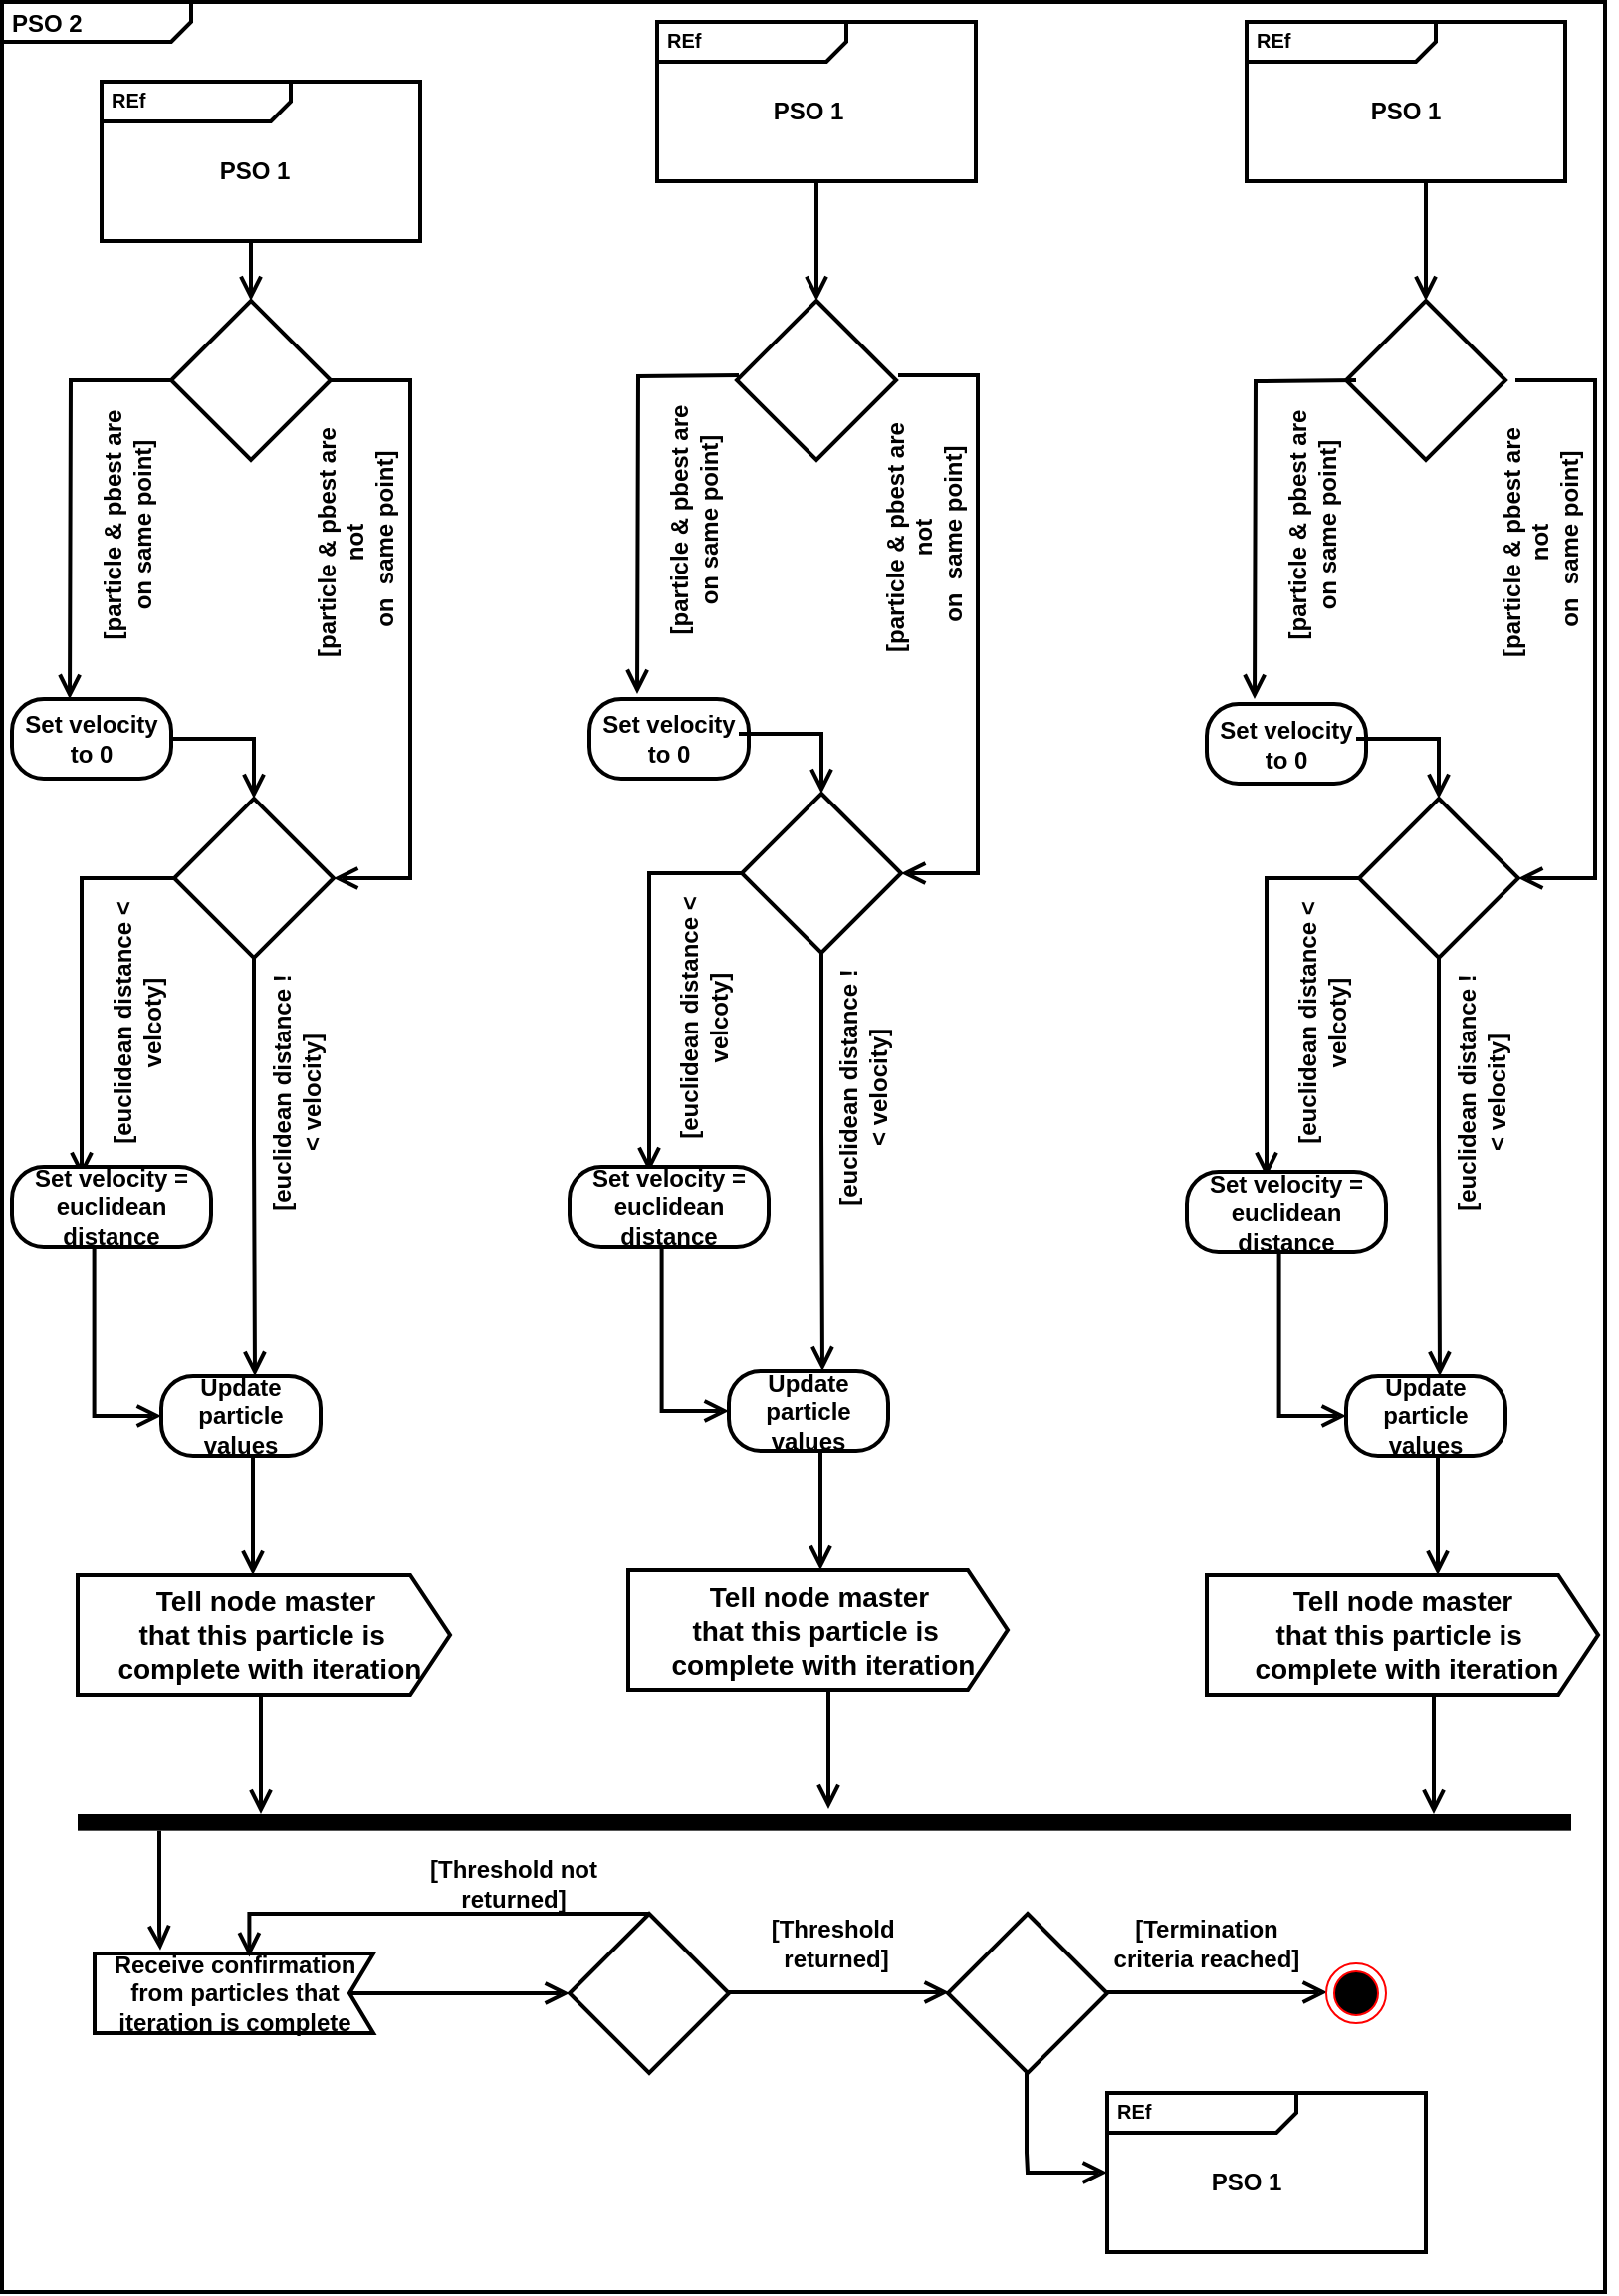 <mxfile version="15.9.1" type="github">
  <diagram id="xlOCqbv3J9YG_qh07RI9" name="Page-1">
    <mxGraphModel dx="1038" dy="547" grid="1" gridSize="10" guides="1" tooltips="1" connect="1" arrows="1" fold="1" page="1" pageScale="1" pageWidth="827" pageHeight="1169" math="0" shadow="0">
      <root>
        <mxCell id="0" />
        <mxCell id="1" parent="0" />
        <mxCell id="pi3bbSPv9wK64zZ6astG-84" value="&lt;p style=&quot;margin: 0px ; margin-top: 4px ; margin-left: 5px ; text-align: left&quot;&gt;&lt;b&gt;PSO 2&lt;/b&gt;&lt;/p&gt;" style="html=1;shape=mxgraph.sysml.package;overflow=fill;labelX=95;align=left;spacingLeft=5;verticalAlign=top;spacingTop=-3;strokeWidth=2;" vertex="1" parent="1">
          <mxGeometry x="5" y="10" width="805" height="1150" as="geometry" />
        </mxCell>
        <mxCell id="xODYXfQhKV8Ah3ee-2qh-1" value="" style="rhombus;whiteSpace=wrap;html=1;strokeWidth=2;" parent="1" vertex="1">
          <mxGeometry x="90" y="160" width="80" height="80" as="geometry" />
        </mxCell>
        <mxCell id="xODYXfQhKV8Ah3ee-2qh-2" value="" style="rhombus;whiteSpace=wrap;html=1;strokeWidth=2;" parent="1" vertex="1">
          <mxGeometry x="374" y="160" width="80" height="80" as="geometry" />
        </mxCell>
        <mxCell id="xODYXfQhKV8Ah3ee-2qh-3" value="" style="rhombus;whiteSpace=wrap;html=1;strokeWidth=2;" parent="1" vertex="1">
          <mxGeometry x="680" y="160" width="80" height="80" as="geometry" />
        </mxCell>
        <mxCell id="xODYXfQhKV8Ah3ee-2qh-4" value="" style="edgeStyle=orthogonalEdgeStyle;html=1;verticalAlign=bottom;endArrow=open;endSize=8;strokeColor=#000000;rounded=0;exitX=0;exitY=0.5;exitDx=0;exitDy=0;strokeWidth=2;" parent="1" source="xODYXfQhKV8Ah3ee-2qh-1" edge="1">
          <mxGeometry relative="1" as="geometry">
            <mxPoint x="39" y="360" as="targetPoint" />
            <mxPoint x="39" y="750" as="sourcePoint" />
          </mxGeometry>
        </mxCell>
        <mxCell id="xODYXfQhKV8Ah3ee-2qh-5" value="" style="edgeStyle=orthogonalEdgeStyle;html=1;verticalAlign=bottom;endArrow=open;endSize=8;strokeColor=#000000;rounded=0;exitX=1;exitY=0.5;exitDx=0;exitDy=0;strokeWidth=2;entryX=1;entryY=0.5;entryDx=0;entryDy=0;" parent="1" source="xODYXfQhKV8Ah3ee-2qh-1" target="xODYXfQhKV8Ah3ee-2qh-18" edge="1">
          <mxGeometry relative="1" as="geometry">
            <mxPoint x="180" y="990" as="targetPoint" />
            <mxPoint x="240" y="750" as="sourcePoint" />
            <Array as="points">
              <mxPoint x="210" y="200" />
              <mxPoint x="210" y="450" />
            </Array>
          </mxGeometry>
        </mxCell>
        <mxCell id="xODYXfQhKV8Ah3ee-2qh-10" value="&lt;b&gt;[particle &amp;amp; pbest are on same point]&lt;/b&gt;" style="text;html=1;strokeColor=none;fillColor=none;align=center;verticalAlign=middle;whiteSpace=wrap;rounded=0;rotation=270;" parent="1" vertex="1">
          <mxGeometry x="5" y="250" width="125" height="45" as="geometry" />
        </mxCell>
        <mxCell id="xODYXfQhKV8Ah3ee-2qh-13" value="&lt;b&gt;[particle &amp;amp; pbest are not&lt;br&gt;&amp;nbsp;on&amp;nbsp; same point]&lt;/b&gt;" style="text;html=1;strokeColor=none;fillColor=none;align=center;verticalAlign=middle;whiteSpace=wrap;rounded=0;rotation=270;" parent="1" vertex="1">
          <mxGeometry x="120" y="260" width="125" height="42.5" as="geometry" />
        </mxCell>
        <mxCell id="xODYXfQhKV8Ah3ee-2qh-16" value="&lt;b&gt;Set velocity to 0&lt;/b&gt;" style="rounded=1;whiteSpace=wrap;html=1;arcSize=40;fontColor=#000000;fillColor=#FFFFFF;strokeColor=#000000;strokeWidth=2;" parent="1" vertex="1">
          <mxGeometry x="10" y="360" width="80" height="40" as="geometry" />
        </mxCell>
        <mxCell id="xODYXfQhKV8Ah3ee-2qh-17" value="" style="edgeStyle=orthogonalEdgeStyle;html=1;verticalAlign=bottom;endArrow=open;endSize=8;strokeColor=#000000;rounded=0;exitX=1;exitY=0.5;exitDx=0;exitDy=0;strokeWidth=2;entryX=0.5;entryY=0;entryDx=0;entryDy=0;" parent="1" source="xODYXfQhKV8Ah3ee-2qh-16" target="xODYXfQhKV8Ah3ee-2qh-18" edge="1">
          <mxGeometry relative="1" as="geometry">
            <mxPoint x="130" y="380" as="targetPoint" />
            <mxPoint x="93" y="970" as="sourcePoint" />
            <Array as="points">
              <mxPoint x="132" y="380" />
            </Array>
          </mxGeometry>
        </mxCell>
        <mxCell id="xODYXfQhKV8Ah3ee-2qh-18" value="" style="rhombus;whiteSpace=wrap;html=1;strokeWidth=2;" parent="1" vertex="1">
          <mxGeometry x="91.5" y="410" width="80" height="80" as="geometry" />
        </mxCell>
        <mxCell id="xODYXfQhKV8Ah3ee-2qh-19" value="" style="edgeStyle=orthogonalEdgeStyle;html=1;verticalAlign=bottom;endArrow=open;endSize=8;strokeColor=#000000;rounded=0;strokeWidth=2;exitX=0;exitY=0.5;exitDx=0;exitDy=0;" parent="1" source="xODYXfQhKV8Ah3ee-2qh-18" edge="1">
          <mxGeometry relative="1" as="geometry">
            <mxPoint x="45" y="600" as="targetPoint" />
            <mxPoint x="124" y="720" as="sourcePoint" />
            <Array as="points">
              <mxPoint x="45" y="450" />
            </Array>
          </mxGeometry>
        </mxCell>
        <mxCell id="xODYXfQhKV8Ah3ee-2qh-20" value="&lt;b&gt;[euclidean distance &amp;lt; velcoty]&lt;/b&gt;" style="text;html=1;strokeColor=none;fillColor=none;align=center;verticalAlign=middle;whiteSpace=wrap;rounded=0;rotation=270;" parent="1" vertex="1">
          <mxGeometry x="10" y="500" width="125" height="45" as="geometry" />
        </mxCell>
        <mxCell id="xODYXfQhKV8Ah3ee-2qh-21" value="&lt;b&gt;Set velocity = euclidean distance&lt;/b&gt;" style="rounded=1;whiteSpace=wrap;html=1;arcSize=40;fontColor=#000000;fillColor=#FFFFFF;strokeColor=#000000;strokeWidth=2;" parent="1" vertex="1">
          <mxGeometry x="10" y="595" width="100" height="40" as="geometry" />
        </mxCell>
        <mxCell id="xODYXfQhKV8Ah3ee-2qh-23" value="&lt;b&gt;Update particle values&lt;/b&gt;" style="rounded=1;whiteSpace=wrap;html=1;arcSize=40;fontColor=#000000;fillColor=#FFFFFF;strokeColor=#000000;strokeWidth=2;" parent="1" vertex="1">
          <mxGeometry x="85" y="700" width="80" height="40" as="geometry" />
        </mxCell>
        <mxCell id="xODYXfQhKV8Ah3ee-2qh-24" value="" style="edgeStyle=orthogonalEdgeStyle;html=1;verticalAlign=bottom;endArrow=open;endSize=8;strokeColor=#000000;rounded=0;strokeWidth=2;exitX=0.5;exitY=1;exitDx=0;exitDy=0;" parent="1" source="xODYXfQhKV8Ah3ee-2qh-18" edge="1">
          <mxGeometry relative="1" as="geometry">
            <mxPoint x="132" y="700" as="targetPoint" />
            <mxPoint x="110" y="570" as="sourcePoint" />
            <Array as="points">
              <mxPoint x="132" y="580" />
              <mxPoint x="132" y="580" />
            </Array>
          </mxGeometry>
        </mxCell>
        <mxCell id="xODYXfQhKV8Ah3ee-2qh-25" value="&lt;p style=&quot;margin: 0px ; margin-top: 4px ; margin-left: 5px ; text-align: left&quot;&gt;&lt;b&gt;REf&amp;nbsp;&lt;/b&gt;&lt;/p&gt;" style="html=1;shape=mxgraph.sysml.package;overflow=fill;labelX=95;align=left;spacingLeft=5;verticalAlign=top;spacingTop=-3;fontSize=10;strokeColor=#000000;strokeWidth=2;fillColor=#FFFFFF;" parent="1" vertex="1">
          <mxGeometry x="55" y="50" width="160" height="80" as="geometry" />
        </mxCell>
        <mxCell id="xODYXfQhKV8Ah3ee-2qh-26" value="&lt;p style=&quot;margin: 0px ; margin-top: 4px ; margin-left: 5px ; text-align: left&quot;&gt;&lt;b&gt;REf&amp;nbsp;&lt;/b&gt;&lt;/p&gt;" style="html=1;shape=mxgraph.sysml.package;overflow=fill;labelX=95;align=left;spacingLeft=5;verticalAlign=top;spacingTop=-3;fontSize=10;strokeColor=#000000;strokeWidth=2;fillColor=#FFFFFF;" parent="1" vertex="1">
          <mxGeometry x="334" y="20" width="160" height="80" as="geometry" />
        </mxCell>
        <mxCell id="xODYXfQhKV8Ah3ee-2qh-27" value="&lt;p style=&quot;margin: 0px ; margin-top: 4px ; margin-left: 5px ; text-align: left&quot;&gt;&lt;b&gt;REf&amp;nbsp;&lt;/b&gt;&lt;/p&gt;" style="html=1;shape=mxgraph.sysml.package;overflow=fill;labelX=95;align=left;spacingLeft=5;verticalAlign=top;spacingTop=-3;fontSize=10;strokeColor=#000000;strokeWidth=2;fillColor=#FFFFFF;" parent="1" vertex="1">
          <mxGeometry x="630" y="20" width="160" height="80" as="geometry" />
        </mxCell>
        <mxCell id="xODYXfQhKV8Ah3ee-2qh-28" value="&lt;b&gt;PSO 1&lt;/b&gt;" style="text;html=1;strokeColor=none;fillColor=none;align=center;verticalAlign=middle;whiteSpace=wrap;rounded=0;" parent="1" vertex="1">
          <mxGeometry x="101.5" y="80" width="60" height="30" as="geometry" />
        </mxCell>
        <mxCell id="xODYXfQhKV8Ah3ee-2qh-29" value="&lt;b&gt;PSO 1&lt;/b&gt;" style="text;html=1;strokeColor=none;fillColor=none;align=center;verticalAlign=middle;whiteSpace=wrap;rounded=0;" parent="1" vertex="1">
          <mxGeometry x="380" y="50" width="60" height="30" as="geometry" />
        </mxCell>
        <mxCell id="xODYXfQhKV8Ah3ee-2qh-30" value="&lt;b&gt;PSO 1&lt;/b&gt;" style="text;html=1;strokeColor=none;fillColor=none;align=center;verticalAlign=middle;whiteSpace=wrap;rounded=0;" parent="1" vertex="1">
          <mxGeometry x="680" y="50" width="60" height="30" as="geometry" />
        </mxCell>
        <mxCell id="xODYXfQhKV8Ah3ee-2qh-31" value="" style="edgeStyle=orthogonalEdgeStyle;html=1;verticalAlign=bottom;endArrow=open;endSize=8;strokeColor=#000000;rounded=0;strokeWidth=2;exitX=0.5;exitY=1;exitDx=0;exitDy=0;exitPerimeter=0;" parent="1" edge="1" source="xODYXfQhKV8Ah3ee-2qh-25">
          <mxGeometry relative="1" as="geometry">
            <mxPoint x="130" y="160" as="targetPoint" />
            <mxPoint x="130" y="140" as="sourcePoint" />
            <Array as="points">
              <mxPoint x="130" y="130" />
            </Array>
          </mxGeometry>
        </mxCell>
        <mxCell id="xODYXfQhKV8Ah3ee-2qh-32" value="" style="edgeStyle=orthogonalEdgeStyle;html=1;verticalAlign=bottom;endArrow=open;endSize=8;strokeColor=#000000;rounded=0;strokeWidth=2;" parent="1" edge="1">
          <mxGeometry relative="1" as="geometry">
            <mxPoint x="414" y="160" as="targetPoint" />
            <mxPoint x="414" y="100" as="sourcePoint" />
          </mxGeometry>
        </mxCell>
        <mxCell id="xODYXfQhKV8Ah3ee-2qh-33" value="" style="edgeStyle=orthogonalEdgeStyle;html=1;verticalAlign=bottom;endArrow=open;endSize=8;strokeColor=#000000;rounded=0;strokeWidth=2;" parent="1" edge="1">
          <mxGeometry relative="1" as="geometry">
            <mxPoint x="720" y="160" as="targetPoint" />
            <mxPoint x="720" y="100" as="sourcePoint" />
          </mxGeometry>
        </mxCell>
        <mxCell id="xODYXfQhKV8Ah3ee-2qh-38" value="" style="edgeStyle=orthogonalEdgeStyle;html=1;verticalAlign=bottom;endArrow=open;endSize=8;strokeColor=#000000;rounded=0;strokeWidth=2;exitX=0.413;exitY=1;exitDx=0;exitDy=0;entryX=0;entryY=0.5;entryDx=0;entryDy=0;exitPerimeter=0;" parent="1" source="xODYXfQhKV8Ah3ee-2qh-21" target="xODYXfQhKV8Ah3ee-2qh-23" edge="1">
          <mxGeometry relative="1" as="geometry">
            <mxPoint x="42.5" y="1150" as="targetPoint" />
            <mxPoint x="47.5" y="950" as="sourcePoint" />
            <Array as="points">
              <mxPoint x="51" y="720" />
            </Array>
          </mxGeometry>
        </mxCell>
        <mxCell id="xODYXfQhKV8Ah3ee-2qh-48" value="&lt;b&gt;Set velocity to 0&lt;/b&gt;" style="rounded=1;whiteSpace=wrap;html=1;arcSize=40;fontColor=#000000;fillColor=#FFFFFF;strokeColor=#000000;strokeWidth=2;" parent="1" vertex="1">
          <mxGeometry x="300" y="360" width="80" height="40" as="geometry" />
        </mxCell>
        <mxCell id="xODYXfQhKV8Ah3ee-2qh-66" value="&lt;b&gt;[euclidean distance !&amp;lt; velocity]&lt;/b&gt;" style="text;html=1;strokeColor=none;fillColor=none;align=center;verticalAlign=middle;whiteSpace=wrap;rounded=0;rotation=270;" parent="1" vertex="1">
          <mxGeometry x="90" y="535" width="125" height="45" as="geometry" />
        </mxCell>
        <mxCell id="xODYXfQhKV8Ah3ee-2qh-69" value="" style="edgeStyle=orthogonalEdgeStyle;html=1;verticalAlign=bottom;endArrow=open;endSize=8;strokeColor=#000000;rounded=0;strokeWidth=2;" parent="1" edge="1">
          <mxGeometry relative="1" as="geometry">
            <mxPoint x="131" y="800" as="targetPoint" />
            <mxPoint x="131" y="740" as="sourcePoint" />
            <Array as="points">
              <mxPoint x="131" y="790" />
              <mxPoint x="131" y="790" />
            </Array>
          </mxGeometry>
        </mxCell>
        <mxCell id="xODYXfQhKV8Ah3ee-2qh-72" value="" style="html=1;points=[];perimeter=orthogonalPerimeter;fillColor=#000000;strokeColor=none;direction=north;" parent="1" vertex="1">
          <mxGeometry x="43" y="920" width="750" height="8.33" as="geometry" />
        </mxCell>
        <mxCell id="xODYXfQhKV8Ah3ee-2qh-73" value="&lt;b&gt;Tell node master &lt;br&gt;that this particle&amp;nbsp;is&amp;nbsp;&lt;br&gt;&amp;nbsp;complete with iteration&lt;/b&gt;" style="html=1;shape=mxgraph.infographic.ribbonSimple;notch1=0;notch2=20;align=center;verticalAlign=middle;fontSize=14;fontStyle=0;fillColor=#FFFFFF;strokeWidth=2;" parent="1" vertex="1">
          <mxGeometry x="43" y="800" width="187" height="60" as="geometry" />
        </mxCell>
        <mxCell id="xODYXfQhKV8Ah3ee-2qh-76" value="" style="edgeStyle=orthogonalEdgeStyle;html=1;verticalAlign=bottom;endArrow=open;endSize=8;strokeColor=#000000;rounded=0;strokeWidth=2;" parent="1" edge="1">
          <mxGeometry relative="1" as="geometry">
            <mxPoint x="135" y="920" as="targetPoint" />
            <mxPoint x="135" y="860" as="sourcePoint" />
            <Array as="points">
              <mxPoint x="135" y="910" />
              <mxPoint x="135" y="910" />
            </Array>
          </mxGeometry>
        </mxCell>
        <mxCell id="xODYXfQhKV8Ah3ee-2qh-79" value="Receive confirmation from particles that iteration is complete" style="shape=mxgraph.sysml.accEvent;flipH=1;whiteSpace=wrap;align=center;fontStyle=1;strokeWidth=2;" parent="1" vertex="1">
          <mxGeometry x="51.5" y="990" width="140" height="40" as="geometry" />
        </mxCell>
        <mxCell id="pi3bbSPv9wK64zZ6astG-33" value="" style="edgeStyle=orthogonalEdgeStyle;html=1;verticalAlign=bottom;endArrow=open;endSize=8;strokeColor=#000000;rounded=0;exitX=0;exitY=0.5;exitDx=0;exitDy=0;strokeWidth=2;" edge="1" parent="1">
          <mxGeometry relative="1" as="geometry">
            <mxPoint x="324" y="357.5" as="targetPoint" />
            <mxPoint x="375" y="197.5" as="sourcePoint" />
          </mxGeometry>
        </mxCell>
        <mxCell id="pi3bbSPv9wK64zZ6astG-34" value="" style="edgeStyle=orthogonalEdgeStyle;html=1;verticalAlign=bottom;endArrow=open;endSize=8;strokeColor=#000000;rounded=0;exitX=1;exitY=0.5;exitDx=0;exitDy=0;strokeWidth=2;entryX=1;entryY=0.5;entryDx=0;entryDy=0;" edge="1" parent="1" target="pi3bbSPv9wK64zZ6astG-38">
          <mxGeometry relative="1" as="geometry">
            <mxPoint x="465" y="987.5" as="targetPoint" />
            <mxPoint x="455" y="197.5" as="sourcePoint" />
            <Array as="points">
              <mxPoint x="495" y="197.5" />
              <mxPoint x="495" y="447.5" />
            </Array>
          </mxGeometry>
        </mxCell>
        <mxCell id="pi3bbSPv9wK64zZ6astG-35" value="&lt;b&gt;[particle &amp;amp; pbest are on same point]&lt;/b&gt;" style="text;html=1;strokeColor=none;fillColor=none;align=center;verticalAlign=middle;whiteSpace=wrap;rounded=0;rotation=270;" vertex="1" parent="1">
          <mxGeometry x="290" y="247.5" width="125" height="45" as="geometry" />
        </mxCell>
        <mxCell id="pi3bbSPv9wK64zZ6astG-36" value="&lt;b&gt;[particle &amp;amp; pbest are not&lt;br&gt;&amp;nbsp;on&amp;nbsp; same point]&lt;/b&gt;" style="text;html=1;strokeColor=none;fillColor=none;align=center;verticalAlign=middle;whiteSpace=wrap;rounded=0;rotation=270;" vertex="1" parent="1">
          <mxGeometry x="405" y="257.5" width="125" height="42.5" as="geometry" />
        </mxCell>
        <mxCell id="pi3bbSPv9wK64zZ6astG-37" value="" style="edgeStyle=orthogonalEdgeStyle;html=1;verticalAlign=bottom;endArrow=open;endSize=8;strokeColor=#000000;rounded=0;exitX=1;exitY=0.5;exitDx=0;exitDy=0;strokeWidth=2;entryX=0.5;entryY=0;entryDx=0;entryDy=0;" edge="1" parent="1" target="pi3bbSPv9wK64zZ6astG-38">
          <mxGeometry relative="1" as="geometry">
            <mxPoint x="415" y="377.5" as="targetPoint" />
            <mxPoint x="375" y="377.5" as="sourcePoint" />
            <Array as="points">
              <mxPoint x="417" y="377.5" />
            </Array>
          </mxGeometry>
        </mxCell>
        <mxCell id="pi3bbSPv9wK64zZ6astG-38" value="" style="rhombus;whiteSpace=wrap;html=1;strokeWidth=2;" vertex="1" parent="1">
          <mxGeometry x="376.5" y="407.5" width="80" height="80" as="geometry" />
        </mxCell>
        <mxCell id="pi3bbSPv9wK64zZ6astG-39" value="" style="edgeStyle=orthogonalEdgeStyle;html=1;verticalAlign=bottom;endArrow=open;endSize=8;strokeColor=#000000;rounded=0;strokeWidth=2;exitX=0;exitY=0.5;exitDx=0;exitDy=0;" edge="1" parent="1" source="pi3bbSPv9wK64zZ6astG-38">
          <mxGeometry relative="1" as="geometry">
            <mxPoint x="330" y="597.5" as="targetPoint" />
            <mxPoint x="409" y="717.5" as="sourcePoint" />
            <Array as="points">
              <mxPoint x="330" y="447.5" />
            </Array>
          </mxGeometry>
        </mxCell>
        <mxCell id="pi3bbSPv9wK64zZ6astG-40" value="&lt;b&gt;[euclidean distance &amp;lt; velcoty]&lt;/b&gt;" style="text;html=1;strokeColor=none;fillColor=none;align=center;verticalAlign=middle;whiteSpace=wrap;rounded=0;rotation=270;" vertex="1" parent="1">
          <mxGeometry x="295" y="497.5" width="125" height="45" as="geometry" />
        </mxCell>
        <mxCell id="pi3bbSPv9wK64zZ6astG-41" value="&lt;b&gt;Update particle values&lt;/b&gt;" style="rounded=1;whiteSpace=wrap;html=1;arcSize=40;fontColor=#000000;fillColor=#FFFFFF;strokeColor=#000000;strokeWidth=2;" vertex="1" parent="1">
          <mxGeometry x="370" y="697.5" width="80" height="40" as="geometry" />
        </mxCell>
        <mxCell id="pi3bbSPv9wK64zZ6astG-42" value="" style="edgeStyle=orthogonalEdgeStyle;html=1;verticalAlign=bottom;endArrow=open;endSize=8;strokeColor=#000000;rounded=0;strokeWidth=2;exitX=0.5;exitY=1;exitDx=0;exitDy=0;" edge="1" parent="1" source="pi3bbSPv9wK64zZ6astG-38">
          <mxGeometry relative="1" as="geometry">
            <mxPoint x="417" y="697.5" as="targetPoint" />
            <mxPoint x="395" y="567.5" as="sourcePoint" />
            <Array as="points">
              <mxPoint x="417" y="577.5" />
              <mxPoint x="417" y="577.5" />
            </Array>
          </mxGeometry>
        </mxCell>
        <mxCell id="pi3bbSPv9wK64zZ6astG-43" value="" style="edgeStyle=orthogonalEdgeStyle;html=1;verticalAlign=bottom;endArrow=open;endSize=8;strokeColor=#000000;rounded=0;strokeWidth=2;exitX=0.413;exitY=1;exitDx=0;exitDy=0;entryX=0;entryY=0.5;entryDx=0;entryDy=0;exitPerimeter=0;" edge="1" parent="1" target="pi3bbSPv9wK64zZ6astG-41">
          <mxGeometry relative="1" as="geometry">
            <mxPoint x="327.5" y="1147.5" as="targetPoint" />
            <mxPoint x="336.3" y="632.5" as="sourcePoint" />
            <Array as="points">
              <mxPoint x="336" y="717.5" />
            </Array>
          </mxGeometry>
        </mxCell>
        <mxCell id="pi3bbSPv9wK64zZ6astG-44" value="&lt;b&gt;[euclidean distance !&amp;lt; velocity]&lt;/b&gt;" style="text;html=1;strokeColor=none;fillColor=none;align=center;verticalAlign=middle;whiteSpace=wrap;rounded=0;rotation=270;" vertex="1" parent="1">
          <mxGeometry x="375" y="532.5" width="125" height="45" as="geometry" />
        </mxCell>
        <mxCell id="pi3bbSPv9wK64zZ6astG-45" value="" style="edgeStyle=orthogonalEdgeStyle;html=1;verticalAlign=bottom;endArrow=open;endSize=8;strokeColor=#000000;rounded=0;strokeWidth=2;" edge="1" parent="1">
          <mxGeometry relative="1" as="geometry">
            <mxPoint x="416" y="797.5" as="targetPoint" />
            <mxPoint x="416" y="737.5" as="sourcePoint" />
            <Array as="points">
              <mxPoint x="416" y="787.5" />
              <mxPoint x="416" y="787.5" />
            </Array>
          </mxGeometry>
        </mxCell>
        <mxCell id="pi3bbSPv9wK64zZ6astG-46" value="&lt;b&gt;Tell node master &lt;br&gt;that this particle&amp;nbsp;is&amp;nbsp;&lt;br&gt;&amp;nbsp;complete with iteration&lt;/b&gt;" style="html=1;shape=mxgraph.infographic.ribbonSimple;notch1=0;notch2=20;align=center;verticalAlign=middle;fontSize=14;fontStyle=0;fillColor=#FFFFFF;strokeWidth=2;" vertex="1" parent="1">
          <mxGeometry x="319.5" y="797.5" width="190.5" height="60" as="geometry" />
        </mxCell>
        <mxCell id="pi3bbSPv9wK64zZ6astG-47" value="" style="edgeStyle=orthogonalEdgeStyle;html=1;verticalAlign=bottom;endArrow=open;endSize=8;strokeColor=#000000;rounded=0;strokeWidth=2;" edge="1" parent="1">
          <mxGeometry relative="1" as="geometry">
            <mxPoint x="420" y="917.5" as="targetPoint" />
            <mxPoint x="420" y="857.5" as="sourcePoint" />
            <Array as="points">
              <mxPoint x="420" y="907.5" />
              <mxPoint x="420" y="907.5" />
            </Array>
          </mxGeometry>
        </mxCell>
        <mxCell id="pi3bbSPv9wK64zZ6astG-48" value="&lt;b&gt;Set velocity = euclidean distance&lt;/b&gt;" style="rounded=1;whiteSpace=wrap;html=1;arcSize=40;fontColor=#000000;fillColor=#FFFFFF;strokeColor=#000000;strokeWidth=2;" vertex="1" parent="1">
          <mxGeometry x="290" y="595" width="100" height="40" as="geometry" />
        </mxCell>
        <mxCell id="pi3bbSPv9wK64zZ6astG-50" value="&lt;b&gt;Set velocity to 0&lt;/b&gt;" style="rounded=1;whiteSpace=wrap;html=1;arcSize=40;fontColor=#000000;fillColor=#FFFFFF;strokeColor=#000000;strokeWidth=2;" vertex="1" parent="1">
          <mxGeometry x="610" y="362.5" width="80" height="40" as="geometry" />
        </mxCell>
        <mxCell id="pi3bbSPv9wK64zZ6astG-51" value="" style="edgeStyle=orthogonalEdgeStyle;html=1;verticalAlign=bottom;endArrow=open;endSize=8;strokeColor=#000000;rounded=0;exitX=0;exitY=0.5;exitDx=0;exitDy=0;strokeWidth=2;" edge="1" parent="1">
          <mxGeometry relative="1" as="geometry">
            <mxPoint x="634" y="360" as="targetPoint" />
            <mxPoint x="685" y="200" as="sourcePoint" />
          </mxGeometry>
        </mxCell>
        <mxCell id="pi3bbSPv9wK64zZ6astG-52" value="" style="edgeStyle=orthogonalEdgeStyle;html=1;verticalAlign=bottom;endArrow=open;endSize=8;strokeColor=#000000;rounded=0;exitX=1;exitY=0.5;exitDx=0;exitDy=0;strokeWidth=2;entryX=1;entryY=0.5;entryDx=0;entryDy=0;" edge="1" parent="1" target="pi3bbSPv9wK64zZ6astG-56">
          <mxGeometry relative="1" as="geometry">
            <mxPoint x="775" y="990" as="targetPoint" />
            <mxPoint x="765" y="200" as="sourcePoint" />
            <Array as="points">
              <mxPoint x="805" y="200" />
              <mxPoint x="805" y="450" />
            </Array>
          </mxGeometry>
        </mxCell>
        <mxCell id="pi3bbSPv9wK64zZ6astG-53" value="&lt;b&gt;[particle &amp;amp; pbest are on same point]&lt;/b&gt;" style="text;html=1;strokeColor=none;fillColor=none;align=center;verticalAlign=middle;whiteSpace=wrap;rounded=0;rotation=270;" vertex="1" parent="1">
          <mxGeometry x="600" y="250" width="125" height="45" as="geometry" />
        </mxCell>
        <mxCell id="pi3bbSPv9wK64zZ6astG-54" value="&lt;b&gt;[particle &amp;amp; pbest are not&lt;br&gt;&amp;nbsp;on&amp;nbsp; same point]&lt;/b&gt;" style="text;html=1;strokeColor=none;fillColor=none;align=center;verticalAlign=middle;whiteSpace=wrap;rounded=0;rotation=270;" vertex="1" parent="1">
          <mxGeometry x="715" y="260" width="125" height="42.5" as="geometry" />
        </mxCell>
        <mxCell id="pi3bbSPv9wK64zZ6astG-55" value="" style="edgeStyle=orthogonalEdgeStyle;html=1;verticalAlign=bottom;endArrow=open;endSize=8;strokeColor=#000000;rounded=0;exitX=1;exitY=0.5;exitDx=0;exitDy=0;strokeWidth=2;entryX=0.5;entryY=0;entryDx=0;entryDy=0;" edge="1" parent="1" target="pi3bbSPv9wK64zZ6astG-56">
          <mxGeometry relative="1" as="geometry">
            <mxPoint x="725" y="380" as="targetPoint" />
            <mxPoint x="685" y="380" as="sourcePoint" />
            <Array as="points">
              <mxPoint x="727" y="380" />
            </Array>
          </mxGeometry>
        </mxCell>
        <mxCell id="pi3bbSPv9wK64zZ6astG-56" value="" style="rhombus;whiteSpace=wrap;html=1;strokeWidth=2;" vertex="1" parent="1">
          <mxGeometry x="686.5" y="410" width="80" height="80" as="geometry" />
        </mxCell>
        <mxCell id="pi3bbSPv9wK64zZ6astG-57" value="" style="edgeStyle=orthogonalEdgeStyle;html=1;verticalAlign=bottom;endArrow=open;endSize=8;strokeColor=#000000;rounded=0;strokeWidth=2;exitX=0;exitY=0.5;exitDx=0;exitDy=0;" edge="1" parent="1" source="pi3bbSPv9wK64zZ6astG-56">
          <mxGeometry relative="1" as="geometry">
            <mxPoint x="640" y="600" as="targetPoint" />
            <mxPoint x="719" y="720" as="sourcePoint" />
            <Array as="points">
              <mxPoint x="640" y="450" />
            </Array>
          </mxGeometry>
        </mxCell>
        <mxCell id="pi3bbSPv9wK64zZ6astG-58" value="&lt;b&gt;[euclidean distance &amp;lt; velcoty]&lt;/b&gt;" style="text;html=1;strokeColor=none;fillColor=none;align=center;verticalAlign=middle;whiteSpace=wrap;rounded=0;rotation=270;" vertex="1" parent="1">
          <mxGeometry x="605" y="500" width="125" height="45" as="geometry" />
        </mxCell>
        <mxCell id="pi3bbSPv9wK64zZ6astG-59" value="&lt;b&gt;Update particle values&lt;/b&gt;" style="rounded=1;whiteSpace=wrap;html=1;arcSize=40;fontColor=#000000;fillColor=#FFFFFF;strokeColor=#000000;strokeWidth=2;" vertex="1" parent="1">
          <mxGeometry x="680" y="700" width="80" height="40" as="geometry" />
        </mxCell>
        <mxCell id="pi3bbSPv9wK64zZ6astG-60" value="" style="edgeStyle=orthogonalEdgeStyle;html=1;verticalAlign=bottom;endArrow=open;endSize=8;strokeColor=#000000;rounded=0;strokeWidth=2;exitX=0.5;exitY=1;exitDx=0;exitDy=0;" edge="1" parent="1" source="pi3bbSPv9wK64zZ6astG-56">
          <mxGeometry relative="1" as="geometry">
            <mxPoint x="727" y="700" as="targetPoint" />
            <mxPoint x="705" y="570" as="sourcePoint" />
            <Array as="points">
              <mxPoint x="727" y="580" />
              <mxPoint x="727" y="580" />
            </Array>
          </mxGeometry>
        </mxCell>
        <mxCell id="pi3bbSPv9wK64zZ6astG-61" value="" style="edgeStyle=orthogonalEdgeStyle;html=1;verticalAlign=bottom;endArrow=open;endSize=8;strokeColor=#000000;rounded=0;strokeWidth=2;exitX=0.413;exitY=1;exitDx=0;exitDy=0;entryX=0;entryY=0.5;entryDx=0;entryDy=0;exitPerimeter=0;" edge="1" parent="1" target="pi3bbSPv9wK64zZ6astG-59">
          <mxGeometry relative="1" as="geometry">
            <mxPoint x="637.5" y="1150" as="targetPoint" />
            <mxPoint x="646.3" y="635" as="sourcePoint" />
            <Array as="points">
              <mxPoint x="646" y="720" />
            </Array>
          </mxGeometry>
        </mxCell>
        <mxCell id="pi3bbSPv9wK64zZ6astG-62" value="&lt;b&gt;[euclidean distance !&amp;lt; velocity]&lt;/b&gt;" style="text;html=1;strokeColor=none;fillColor=none;align=center;verticalAlign=middle;whiteSpace=wrap;rounded=0;rotation=270;" vertex="1" parent="1">
          <mxGeometry x="685" y="535" width="125" height="45" as="geometry" />
        </mxCell>
        <mxCell id="pi3bbSPv9wK64zZ6astG-63" value="" style="edgeStyle=orthogonalEdgeStyle;html=1;verticalAlign=bottom;endArrow=open;endSize=8;strokeColor=#000000;rounded=0;strokeWidth=2;" edge="1" parent="1">
          <mxGeometry relative="1" as="geometry">
            <mxPoint x="726" y="800" as="targetPoint" />
            <mxPoint x="726" y="740" as="sourcePoint" />
            <Array as="points">
              <mxPoint x="726" y="790" />
              <mxPoint x="726" y="790" />
            </Array>
          </mxGeometry>
        </mxCell>
        <mxCell id="pi3bbSPv9wK64zZ6astG-64" value="&lt;b&gt;Tell node master &lt;br&gt;that this particle&amp;nbsp;is&amp;nbsp;&lt;br&gt;&amp;nbsp;complete with iteration&lt;/b&gt;" style="html=1;shape=mxgraph.infographic.ribbonSimple;notch1=0;notch2=20;align=center;verticalAlign=middle;fontSize=14;fontStyle=0;fillColor=#FFFFFF;strokeWidth=2;" vertex="1" parent="1">
          <mxGeometry x="610" y="800" width="196.5" height="60" as="geometry" />
        </mxCell>
        <mxCell id="pi3bbSPv9wK64zZ6astG-65" value="&lt;b&gt;Set velocity = euclidean distance&lt;/b&gt;" style="rounded=1;whiteSpace=wrap;html=1;arcSize=40;fontColor=#000000;fillColor=#FFFFFF;strokeColor=#000000;strokeWidth=2;" vertex="1" parent="1">
          <mxGeometry x="600" y="597.5" width="100" height="40" as="geometry" />
        </mxCell>
        <mxCell id="pi3bbSPv9wK64zZ6astG-66" value="" style="edgeStyle=orthogonalEdgeStyle;html=1;verticalAlign=bottom;endArrow=open;endSize=8;strokeColor=#000000;rounded=0;strokeWidth=2;" edge="1" parent="1">
          <mxGeometry relative="1" as="geometry">
            <mxPoint x="724" y="920" as="targetPoint" />
            <mxPoint x="724" y="860" as="sourcePoint" />
            <Array as="points">
              <mxPoint x="724" y="910" />
              <mxPoint x="724" y="910" />
            </Array>
          </mxGeometry>
        </mxCell>
        <mxCell id="pi3bbSPv9wK64zZ6astG-67" value="" style="edgeStyle=orthogonalEdgeStyle;html=1;verticalAlign=bottom;endArrow=open;endSize=8;strokeColor=#000000;rounded=0;strokeWidth=2;exitX=0.5;exitY=0;exitDx=0;exitDy=0;entryX=0.445;entryY=0.045;entryDx=0;entryDy=0;entryPerimeter=0;" edge="1" parent="1" source="pi3bbSPv9wK64zZ6astG-69" target="xODYXfQhKV8Ah3ee-2qh-79">
          <mxGeometry relative="1" as="geometry">
            <mxPoint x="120" y="990" as="targetPoint" />
            <mxPoint x="570" y="1040" as="sourcePoint" />
            <Array as="points">
              <mxPoint x="129" y="970" />
            </Array>
          </mxGeometry>
        </mxCell>
        <mxCell id="pi3bbSPv9wK64zZ6astG-68" value="" style="edgeStyle=orthogonalEdgeStyle;html=1;verticalAlign=bottom;endArrow=open;endSize=8;strokeColor=#000000;rounded=0;strokeWidth=2;exitX=0;exitY=0.5;exitDx=12;exitDy=0;exitPerimeter=0;" edge="1" parent="1" source="xODYXfQhKV8Ah3ee-2qh-79">
          <mxGeometry relative="1" as="geometry">
            <mxPoint x="290" y="1010" as="targetPoint" />
            <mxPoint x="560" y="1000" as="sourcePoint" />
            <Array as="points" />
          </mxGeometry>
        </mxCell>
        <mxCell id="pi3bbSPv9wK64zZ6astG-69" value="" style="rhombus;whiteSpace=wrap;html=1;strokeWidth=2;" vertex="1" parent="1">
          <mxGeometry x="290" y="970" width="80" height="80" as="geometry" />
        </mxCell>
        <mxCell id="pi3bbSPv9wK64zZ6astG-70" value="&lt;b&gt;[Threshold not returned]&lt;/b&gt;" style="text;html=1;strokeColor=none;fillColor=none;align=center;verticalAlign=middle;whiteSpace=wrap;rounded=0;" vertex="1" parent="1">
          <mxGeometry x="211.5" y="940" width="100" height="30" as="geometry" />
        </mxCell>
        <mxCell id="pi3bbSPv9wK64zZ6astG-72" value="" style="edgeStyle=orthogonalEdgeStyle;html=1;verticalAlign=bottom;endArrow=open;endSize=8;strokeColor=#000000;rounded=0;strokeWidth=2;" edge="1" parent="1">
          <mxGeometry relative="1" as="geometry">
            <mxPoint x="84.5" y="988.33" as="targetPoint" />
            <mxPoint x="84" y="928.33" as="sourcePoint" />
            <Array as="points">
              <mxPoint x="84" y="978.33" />
              <mxPoint x="84" y="978.33" />
            </Array>
          </mxGeometry>
        </mxCell>
        <mxCell id="pi3bbSPv9wK64zZ6astG-74" value="&lt;b&gt;[Threshold&amp;nbsp; returned]&lt;/b&gt;" style="text;html=1;strokeColor=none;fillColor=none;align=center;verticalAlign=middle;whiteSpace=wrap;rounded=0;" vertex="1" parent="1">
          <mxGeometry x="374" y="970" width="100" height="30" as="geometry" />
        </mxCell>
        <mxCell id="pi3bbSPv9wK64zZ6astG-76" value="" style="edgeStyle=orthogonalEdgeStyle;html=1;verticalAlign=bottom;endArrow=open;endSize=8;strokeColor=#000000;rounded=0;strokeWidth=2;exitX=0;exitY=0.5;exitDx=12;exitDy=0;exitPerimeter=0;" edge="1" parent="1">
          <mxGeometry relative="1" as="geometry">
            <mxPoint x="480.5" y="1009.5" as="targetPoint" />
            <mxPoint x="370" y="1009.5" as="sourcePoint" />
            <Array as="points" />
          </mxGeometry>
        </mxCell>
        <mxCell id="pi3bbSPv9wK64zZ6astG-77" value="" style="rhombus;whiteSpace=wrap;html=1;strokeWidth=2;" vertex="1" parent="1">
          <mxGeometry x="480" y="970" width="80" height="80" as="geometry" />
        </mxCell>
        <mxCell id="pi3bbSPv9wK64zZ6astG-78" value="" style="edgeStyle=orthogonalEdgeStyle;html=1;verticalAlign=bottom;endArrow=open;endSize=8;strokeColor=#000000;rounded=0;strokeWidth=2;exitX=0;exitY=0.5;exitDx=12;exitDy=0;exitPerimeter=0;" edge="1" parent="1">
          <mxGeometry relative="1" as="geometry">
            <mxPoint x="670.5" y="1009.5" as="targetPoint" />
            <mxPoint x="560" y="1009.5" as="sourcePoint" />
            <Array as="points" />
          </mxGeometry>
        </mxCell>
        <mxCell id="pi3bbSPv9wK64zZ6astG-79" value="&lt;b&gt;[Termination criteria reached]&lt;/b&gt;" style="text;html=1;strokeColor=none;fillColor=none;align=center;verticalAlign=middle;whiteSpace=wrap;rounded=0;" vertex="1" parent="1">
          <mxGeometry x="560" y="970" width="100" height="30" as="geometry" />
        </mxCell>
        <mxCell id="pi3bbSPv9wK64zZ6astG-80" value="" style="ellipse;html=1;shape=endState;fillColor=#000000;strokeColor=#ff0000;" vertex="1" parent="1">
          <mxGeometry x="670" y="995" width="30" height="30" as="geometry" />
        </mxCell>
        <mxCell id="pi3bbSPv9wK64zZ6astG-81" value="" style="edgeStyle=orthogonalEdgeStyle;html=1;verticalAlign=bottom;endArrow=open;endSize=8;strokeColor=#000000;rounded=0;strokeWidth=2;" edge="1" parent="1">
          <mxGeometry relative="1" as="geometry">
            <mxPoint x="560" y="1100" as="targetPoint" />
            <mxPoint x="519.5" y="1050" as="sourcePoint" />
            <Array as="points">
              <mxPoint x="520" y="1090" />
              <mxPoint x="520" y="1090" />
            </Array>
          </mxGeometry>
        </mxCell>
        <mxCell id="pi3bbSPv9wK64zZ6astG-82" value="&lt;p style=&quot;margin: 0px ; margin-top: 4px ; margin-left: 5px ; text-align: left&quot;&gt;&lt;b&gt;REf&amp;nbsp;&lt;/b&gt;&lt;/p&gt;" style="html=1;shape=mxgraph.sysml.package;overflow=fill;labelX=95;align=left;spacingLeft=5;verticalAlign=top;spacingTop=-3;fontSize=10;strokeColor=#000000;strokeWidth=2;fillColor=#FFFFFF;" vertex="1" parent="1">
          <mxGeometry x="560" y="1060" width="160" height="80" as="geometry" />
        </mxCell>
        <mxCell id="pi3bbSPv9wK64zZ6astG-83" value="&lt;b&gt;PSO 1&lt;/b&gt;" style="text;html=1;strokeColor=none;fillColor=none;align=center;verticalAlign=middle;whiteSpace=wrap;rounded=0;" vertex="1" parent="1">
          <mxGeometry x="600" y="1090" width="60" height="30" as="geometry" />
        </mxCell>
      </root>
    </mxGraphModel>
  </diagram>
</mxfile>
